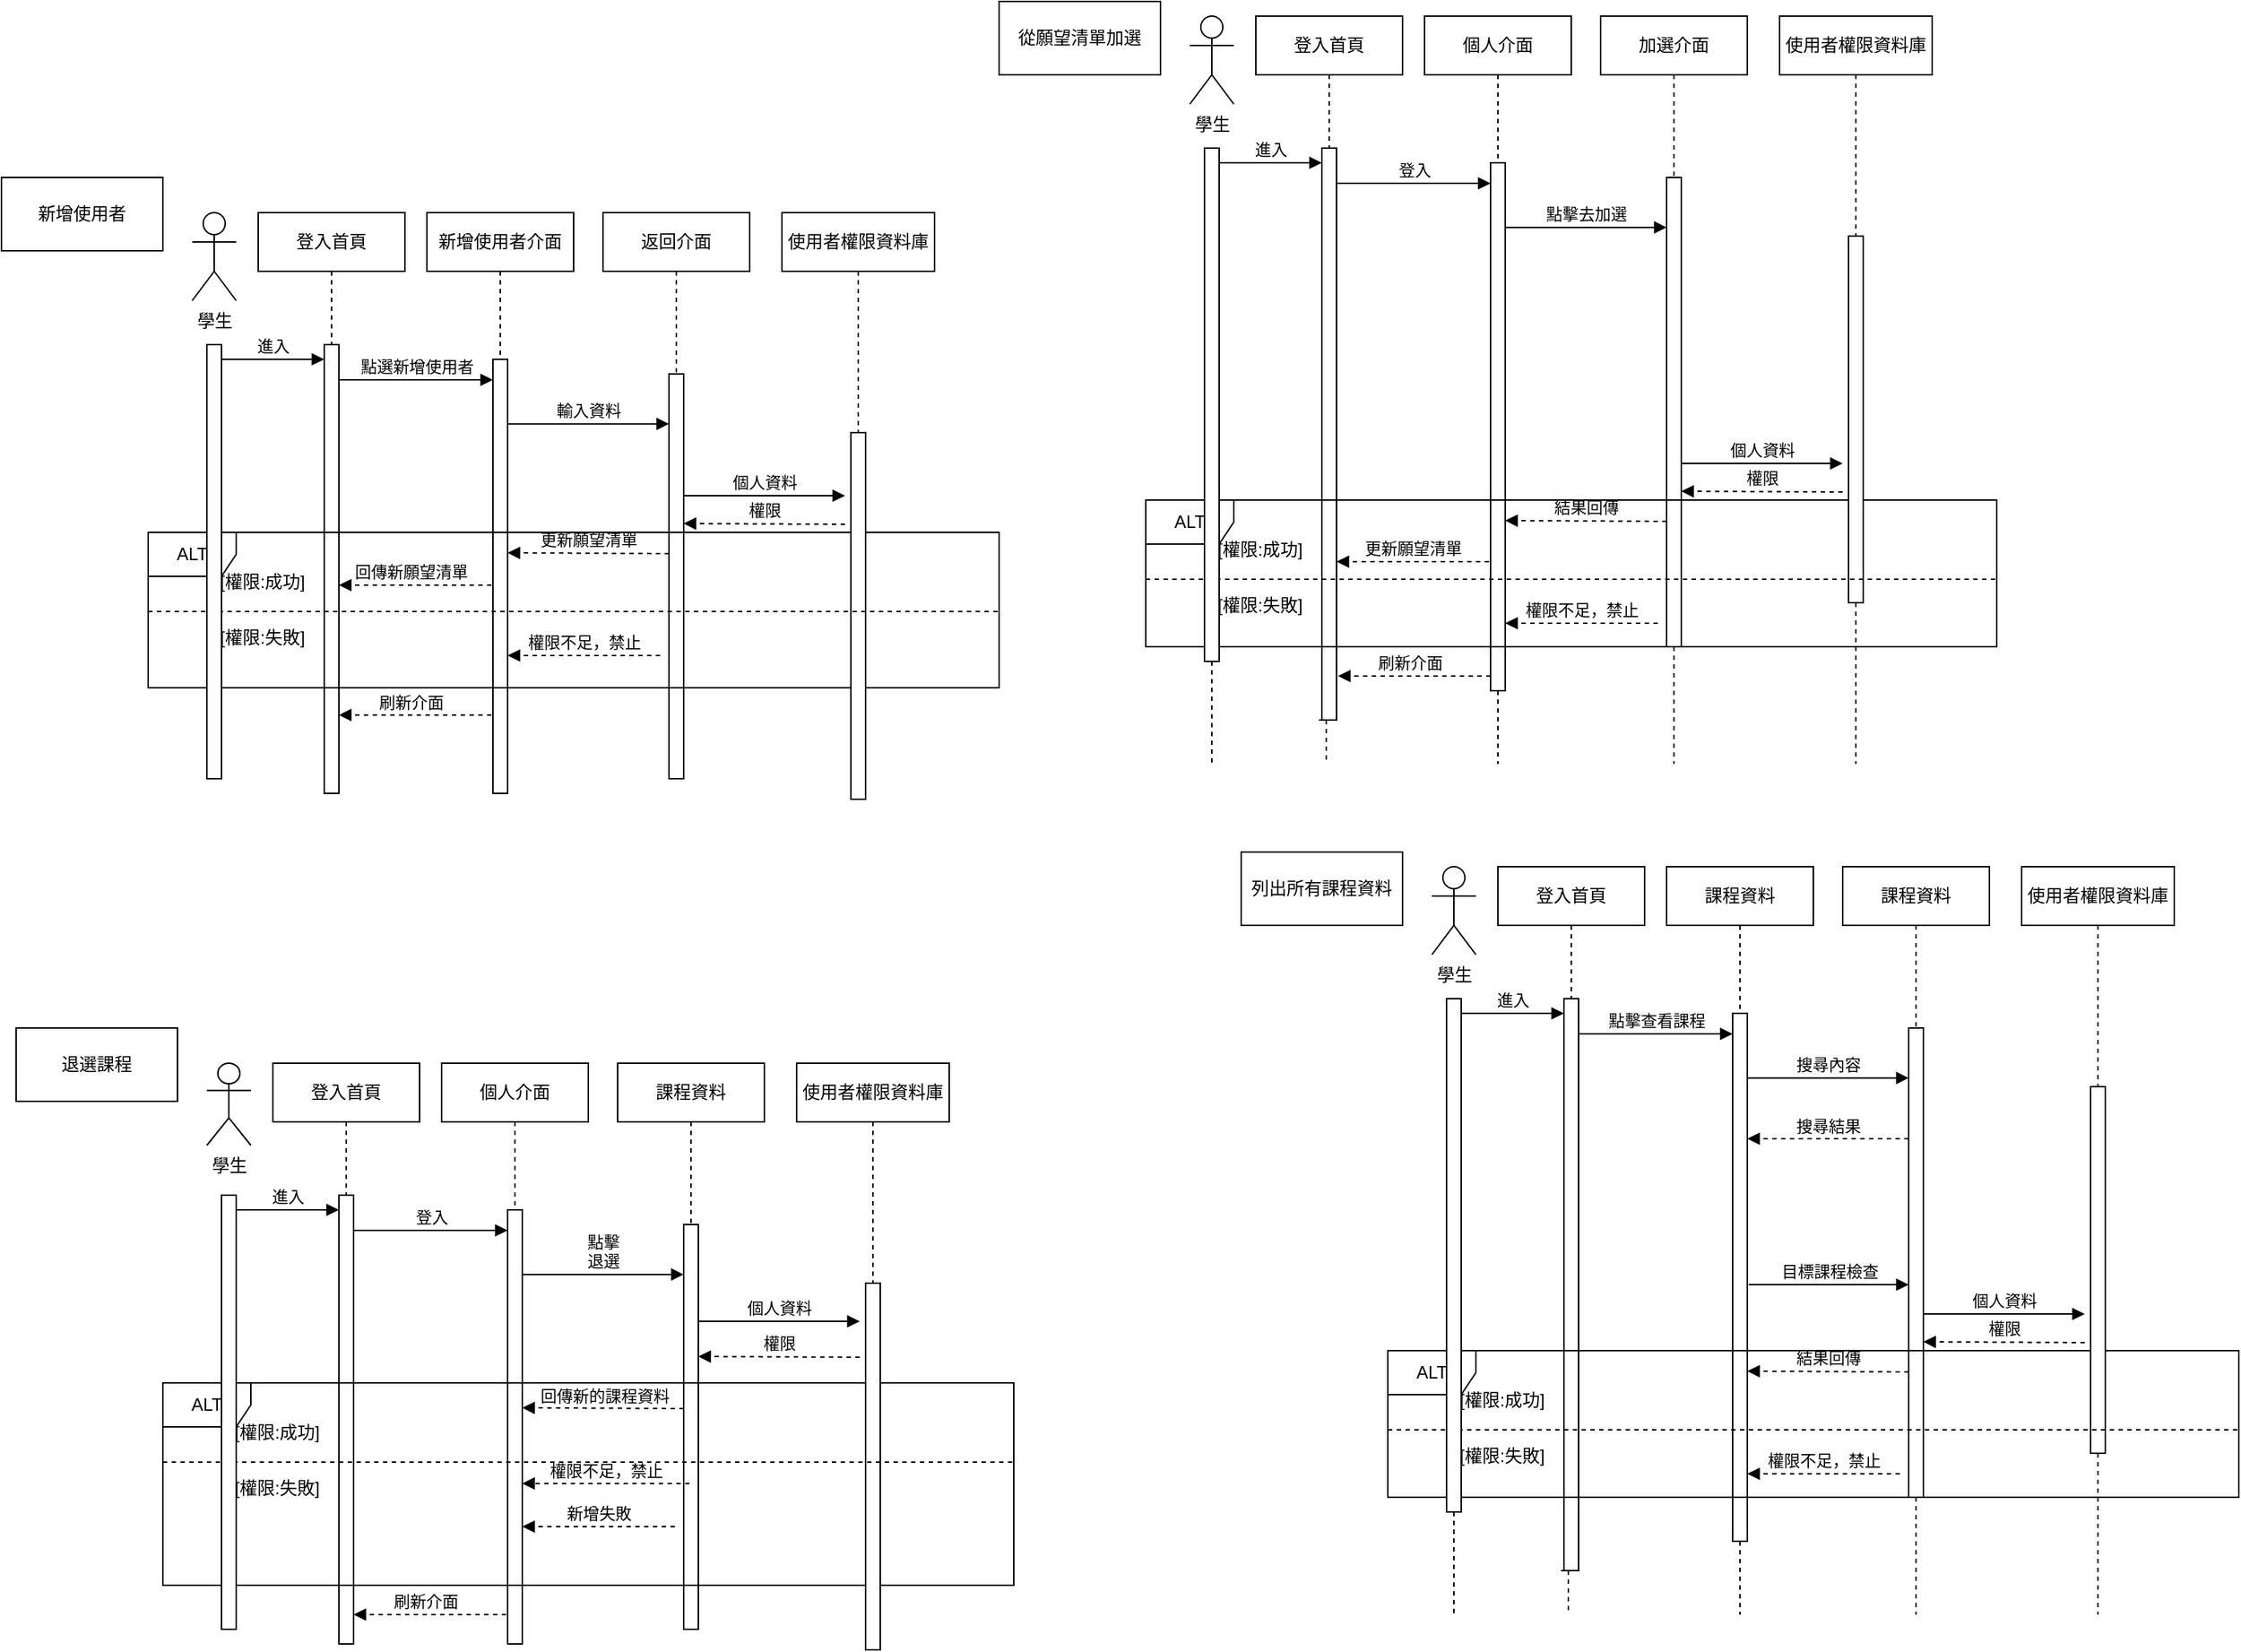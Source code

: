 <mxfile version="22.1.4" type="device">
  <diagram name="第 1 页" id="9u1iKqR9nZQyWO_J5R4n">
    <mxGraphModel dx="3307" dy="1515" grid="1" gridSize="10" guides="1" tooltips="1" connect="1" arrows="1" fold="1" page="1" pageScale="1" pageWidth="827" pageHeight="1169" math="0" shadow="0">
      <root>
        <mxCell id="0" />
        <mxCell id="1" parent="0" />
        <mxCell id="g-RjNhoLe9gJ-0Raeltb-1" value="學生" style="shape=umlActor;verticalLabelPosition=bottom;verticalAlign=top;html=1;" parent="1" vertex="1">
          <mxGeometry x="10" y="30" width="30" height="60" as="geometry" />
        </mxCell>
        <mxCell id="g-RjNhoLe9gJ-0Raeltb-5" value="" style="html=1;points=[[0,0,0,0,5],[0,1,0,0,-5],[1,0,0,0,5],[1,1,0,0,-5]];perimeter=orthogonalPerimeter;outlineConnect=0;targetShapes=umlLifeline;portConstraint=eastwest;newEdgeStyle={&quot;curved&quot;:0,&quot;rounded&quot;:0};" parent="1" vertex="1">
          <mxGeometry x="100" y="120" width="10" height="390" as="geometry" />
        </mxCell>
        <mxCell id="g-RjNhoLe9gJ-0Raeltb-7" value="個人介面" style="shape=umlLifeline;perimeter=lifelinePerimeter;whiteSpace=wrap;html=1;container=1;dropTarget=0;collapsible=0;recursiveResize=0;outlineConnect=0;portConstraint=eastwest;newEdgeStyle={&quot;curved&quot;:0,&quot;rounded&quot;:0};" parent="1" vertex="1">
          <mxGeometry x="170" y="30" width="100" height="100" as="geometry" />
        </mxCell>
        <mxCell id="g-RjNhoLe9gJ-0Raeltb-9" value="" style="html=1;points=[[0,0,0,0,5],[0,1,0,0,-5],[1,0,0,0,5],[1,1,0,0,-5]];perimeter=orthogonalPerimeter;outlineConnect=0;targetShapes=umlLifeline;portConstraint=eastwest;newEdgeStyle={&quot;curved&quot;:0,&quot;rounded&quot;:0};" parent="1" vertex="1">
          <mxGeometry x="215" y="130" width="10" height="360" as="geometry" />
        </mxCell>
        <mxCell id="g-RjNhoLe9gJ-0Raeltb-10" value="加選介面" style="shape=umlLifeline;perimeter=lifelinePerimeter;whiteSpace=wrap;html=1;container=1;dropTarget=0;collapsible=0;recursiveResize=0;outlineConnect=0;portConstraint=eastwest;newEdgeStyle={&quot;curved&quot;:0,&quot;rounded&quot;:0};" parent="1" vertex="1">
          <mxGeometry x="290" y="30" width="100" height="110" as="geometry" />
        </mxCell>
        <mxCell id="g-RjNhoLe9gJ-0Raeltb-12" value="點擊去加選" style="html=1;verticalAlign=bottom;endArrow=block;curved=0;rounded=0;" parent="1" edge="1">
          <mxGeometry width="80" relative="1" as="geometry">
            <mxPoint x="225" y="174.1" as="sourcePoint" />
            <mxPoint x="335" y="174.1" as="targetPoint" />
            <mxPoint as="offset" />
          </mxGeometry>
        </mxCell>
        <mxCell id="g-RjNhoLe9gJ-0Raeltb-13" value="" style="html=1;points=[[0,0,0,0,5],[0,1,0,0,-5],[1,0,0,0,5],[1,1,0,0,-5]];perimeter=orthogonalPerimeter;outlineConnect=0;targetShapes=umlLifeline;portConstraint=eastwest;newEdgeStyle={&quot;curved&quot;:0,&quot;rounded&quot;:0};" parent="1" vertex="1">
          <mxGeometry x="335" y="140" width="10" height="320" as="geometry" />
        </mxCell>
        <mxCell id="g-RjNhoLe9gJ-0Raeltb-19" value="登入" style="html=1;verticalAlign=bottom;endArrow=block;curved=0;rounded=0;" parent="1" edge="1">
          <mxGeometry x="0.009" width="80" relative="1" as="geometry">
            <mxPoint x="110" y="144" as="sourcePoint" />
            <mxPoint x="215" y="144" as="targetPoint" />
            <mxPoint as="offset" />
          </mxGeometry>
        </mxCell>
        <mxCell id="g-RjNhoLe9gJ-0Raeltb-34" value="結果回傳" style="html=1;verticalAlign=bottom;endArrow=block;curved=0;rounded=0;dashed=1;" parent="1" edge="1">
          <mxGeometry width="80" relative="1" as="geometry">
            <mxPoint x="335" y="374.5" as="sourcePoint" />
            <mxPoint x="225" y="374" as="targetPoint" />
            <mxPoint as="offset" />
          </mxGeometry>
        </mxCell>
        <mxCell id="g-RjNhoLe9gJ-0Raeltb-35" value="更新願望清單" style="html=1;verticalAlign=bottom;endArrow=block;curved=0;rounded=0;dashed=1;" parent="1" edge="1">
          <mxGeometry width="80" relative="1" as="geometry">
            <mxPoint x="214" y="402" as="sourcePoint" />
            <mxPoint x="110" y="402" as="targetPoint" />
            <mxPoint as="offset" />
          </mxGeometry>
        </mxCell>
        <mxCell id="g-RjNhoLe9gJ-0Raeltb-36" value="ALT" style="shape=umlFrame;whiteSpace=wrap;html=1;pointerEvents=0;" parent="1" vertex="1">
          <mxGeometry x="-20" y="360" width="580" height="100" as="geometry" />
        </mxCell>
        <mxCell id="g-RjNhoLe9gJ-0Raeltb-37" value="[權限:成功]" style="text;strokeColor=none;fillColor=none;align=left;verticalAlign=top;spacingLeft=4;spacingRight=4;overflow=hidden;rotatable=0;points=[[0,0.5],[1,0.5]];portConstraint=eastwest;whiteSpace=wrap;html=1;" parent="1" vertex="1">
          <mxGeometry x="23" y="380" width="100" height="26" as="geometry" />
        </mxCell>
        <mxCell id="g-RjNhoLe9gJ-0Raeltb-38" value="[權限:失敗]" style="text;strokeColor=none;fillColor=none;align=left;verticalAlign=top;spacingLeft=4;spacingRight=4;overflow=hidden;rotatable=0;points=[[0,0.5],[1,0.5]];portConstraint=eastwest;whiteSpace=wrap;html=1;" parent="1" vertex="1">
          <mxGeometry x="23" y="418" width="120" height="40" as="geometry" />
        </mxCell>
        <mxCell id="g-RjNhoLe9gJ-0Raeltb-41" value="使用者權限資料庫" style="shape=umlLifeline;perimeter=lifelinePerimeter;whiteSpace=wrap;html=1;container=1;dropTarget=0;collapsible=0;recursiveResize=0;outlineConnect=0;portConstraint=eastwest;newEdgeStyle={&quot;curved&quot;:0,&quot;rounded&quot;:0};size=40;" parent="1" vertex="1">
          <mxGeometry x="412" y="30" width="104" height="150" as="geometry" />
        </mxCell>
        <mxCell id="g-RjNhoLe9gJ-0Raeltb-43" value="" style="shape=umlLifeline;perimeter=lifelinePerimeter;whiteSpace=wrap;html=1;container=1;dropTarget=0;collapsible=0;recursiveResize=0;outlineConnect=0;portConstraint=eastwest;newEdgeStyle={&quot;curved&quot;:0,&quot;rounded&quot;:0};participant=umlControl;size=0;" parent="1" vertex="1">
          <mxGeometry x="320" y="460" width="40" height="80" as="geometry" />
        </mxCell>
        <mxCell id="g-RjNhoLe9gJ-0Raeltb-44" value="" style="shape=umlLifeline;perimeter=lifelinePerimeter;whiteSpace=wrap;html=1;container=1;dropTarget=0;collapsible=0;recursiveResize=0;outlineConnect=0;portConstraint=eastwest;newEdgeStyle={&quot;curved&quot;:0,&quot;rounded&quot;:0};participant=umlControl;size=0;" parent="1" vertex="1">
          <mxGeometry x="200" y="490" width="40" height="50" as="geometry" />
        </mxCell>
        <mxCell id="g-RjNhoLe9gJ-0Raeltb-45" value="" style="shape=umlLifeline;perimeter=lifelinePerimeter;whiteSpace=wrap;html=1;container=1;dropTarget=0;collapsible=0;recursiveResize=0;outlineConnect=0;portConstraint=eastwest;newEdgeStyle={&quot;curved&quot;:0,&quot;rounded&quot;:0};participant=umlControl;size=0;" parent="1" vertex="1">
          <mxGeometry x="83" y="510" width="40" height="30" as="geometry" />
        </mxCell>
        <mxCell id="g-RjNhoLe9gJ-0Raeltb-46" value="" style="html=1;points=[[0,0,0,0,5],[0,1,0,0,-5],[1,0,0,0,5],[1,1,0,0,-5]];perimeter=orthogonalPerimeter;outlineConnect=0;targetShapes=umlLifeline;portConstraint=eastwest;newEdgeStyle={&quot;curved&quot;:0,&quot;rounded&quot;:0};" parent="1" vertex="1">
          <mxGeometry x="459" y="180" width="10" height="250" as="geometry" />
        </mxCell>
        <mxCell id="g-RjNhoLe9gJ-0Raeltb-48" value="個人資料" style="html=1;verticalAlign=bottom;endArrow=block;curved=0;rounded=0;" parent="1" edge="1">
          <mxGeometry width="80" relative="1" as="geometry">
            <mxPoint x="345" y="335" as="sourcePoint" />
            <mxPoint x="455" y="335" as="targetPoint" />
          </mxGeometry>
        </mxCell>
        <mxCell id="g-RjNhoLe9gJ-0Raeltb-49" value="權限" style="html=1;verticalAlign=bottom;endArrow=block;curved=0;rounded=0;dashed=1;" parent="1" edge="1">
          <mxGeometry width="80" relative="1" as="geometry">
            <mxPoint x="455" y="354.5" as="sourcePoint" />
            <mxPoint x="345" y="354" as="targetPoint" />
            <mxPoint as="offset" />
          </mxGeometry>
        </mxCell>
        <mxCell id="g-RjNhoLe9gJ-0Raeltb-50" value="權限不足，禁止" style="html=1;verticalAlign=bottom;endArrow=block;curved=0;rounded=0;dashed=1;" parent="1" edge="1">
          <mxGeometry width="80" relative="1" as="geometry">
            <mxPoint x="329" y="444" as="sourcePoint" />
            <mxPoint x="225" y="444" as="targetPoint" />
            <mxPoint as="offset" />
          </mxGeometry>
        </mxCell>
        <mxCell id="g-RjNhoLe9gJ-0Raeltb-51" value="刷新介面" style="html=1;verticalAlign=bottom;endArrow=block;curved=0;rounded=0;dashed=1;" parent="1" edge="1">
          <mxGeometry x="0.058" width="80" relative="1" as="geometry">
            <mxPoint x="215" y="480" as="sourcePoint" />
            <mxPoint x="111" y="480" as="targetPoint" />
            <mxPoint as="offset" />
          </mxGeometry>
        </mxCell>
        <mxCell id="g-RjNhoLe9gJ-0Raeltb-53" value="" style="line;strokeWidth=1;fillColor=none;align=left;verticalAlign=middle;spacingTop=-1;spacingLeft=3;spacingRight=3;rotatable=0;labelPosition=right;points=[];portConstraint=eastwest;strokeColor=inherit;dashed=1;" parent="1" vertex="1">
          <mxGeometry x="-20" y="410" width="580" height="8" as="geometry" />
        </mxCell>
        <mxCell id="g-RjNhoLe9gJ-0Raeltb-54" value="登入首頁" style="shape=umlLifeline;perimeter=lifelinePerimeter;whiteSpace=wrap;html=1;container=1;dropTarget=0;collapsible=0;recursiveResize=0;outlineConnect=0;portConstraint=eastwest;newEdgeStyle={&quot;curved&quot;:0,&quot;rounded&quot;:0};" parent="1" vertex="1">
          <mxGeometry x="55" y="30" width="100" height="90" as="geometry" />
        </mxCell>
        <mxCell id="g-RjNhoLe9gJ-0Raeltb-55" value="" style="html=1;points=[[0,0,0,0,5],[0,1,0,0,-5],[1,0,0,0,5],[1,1,0,0,-5]];perimeter=orthogonalPerimeter;outlineConnect=0;targetShapes=umlLifeline;portConstraint=eastwest;newEdgeStyle={&quot;curved&quot;:0,&quot;rounded&quot;:0};" parent="1" vertex="1">
          <mxGeometry x="20" y="120" width="10" height="350" as="geometry" />
        </mxCell>
        <mxCell id="g-RjNhoLe9gJ-0Raeltb-59" value="進入" style="html=1;verticalAlign=bottom;endArrow=block;curved=0;rounded=0;" parent="1" target="g-RjNhoLe9gJ-0Raeltb-5" edge="1">
          <mxGeometry width="80" relative="1" as="geometry">
            <mxPoint x="30" y="130" as="sourcePoint" />
            <mxPoint x="90" y="130" as="targetPoint" />
          </mxGeometry>
        </mxCell>
        <mxCell id="g-RjNhoLe9gJ-0Raeltb-60" value="" style="shape=umlLifeline;perimeter=lifelinePerimeter;whiteSpace=wrap;html=1;container=1;dropTarget=0;collapsible=0;recursiveResize=0;outlineConnect=0;portConstraint=eastwest;newEdgeStyle={&quot;curved&quot;:0,&quot;rounded&quot;:0};participant=umlControl;size=0;" parent="1" vertex="1">
          <mxGeometry x="5" y="470" width="40" height="70" as="geometry" />
        </mxCell>
        <mxCell id="g-RjNhoLe9gJ-0Raeltb-62" value="" style="shape=umlLifeline;perimeter=lifelinePerimeter;whiteSpace=wrap;html=1;container=1;dropTarget=0;collapsible=0;recursiveResize=0;outlineConnect=0;portConstraint=eastwest;newEdgeStyle={&quot;curved&quot;:0,&quot;rounded&quot;:0};participant=umlControl;size=0;" parent="1" vertex="1">
          <mxGeometry x="444" y="430" width="40" height="110" as="geometry" />
        </mxCell>
        <mxCell id="g-RjNhoLe9gJ-0Raeltb-64" value="從願望清單加選" style="html=1;whiteSpace=wrap;" parent="1" vertex="1">
          <mxGeometry x="-120" y="20" width="110" height="50" as="geometry" />
        </mxCell>
        <mxCell id="g-RjNhoLe9gJ-0Raeltb-99" value="學生" style="shape=umlActor;verticalLabelPosition=bottom;verticalAlign=top;html=1;" parent="1" vertex="1">
          <mxGeometry x="-670" y="164" width="30" height="60" as="geometry" />
        </mxCell>
        <mxCell id="g-RjNhoLe9gJ-0Raeltb-100" value="" style="html=1;points=[[0,0,0,0,5],[0,1,0,0,-5],[1,0,0,0,5],[1,1,0,0,-5]];perimeter=orthogonalPerimeter;outlineConnect=0;targetShapes=umlLifeline;portConstraint=eastwest;newEdgeStyle={&quot;curved&quot;:0,&quot;rounded&quot;:0};" parent="1" vertex="1">
          <mxGeometry x="-580" y="254" width="10" height="306" as="geometry" />
        </mxCell>
        <mxCell id="g-RjNhoLe9gJ-0Raeltb-101" value="新增使用者介面" style="shape=umlLifeline;perimeter=lifelinePerimeter;whiteSpace=wrap;html=1;container=1;dropTarget=0;collapsible=0;recursiveResize=0;outlineConnect=0;portConstraint=eastwest;newEdgeStyle={&quot;curved&quot;:0,&quot;rounded&quot;:0};" parent="1" vertex="1">
          <mxGeometry x="-510" y="164" width="100" height="100" as="geometry" />
        </mxCell>
        <mxCell id="g-RjNhoLe9gJ-0Raeltb-102" value="" style="html=1;points=[[0,0,0,0,5],[0,1,0,0,-5],[1,0,0,0,5],[1,1,0,0,-5]];perimeter=orthogonalPerimeter;outlineConnect=0;targetShapes=umlLifeline;portConstraint=eastwest;newEdgeStyle={&quot;curved&quot;:0,&quot;rounded&quot;:0};" parent="1" vertex="1">
          <mxGeometry x="-465" y="264" width="10" height="296" as="geometry" />
        </mxCell>
        <mxCell id="g-RjNhoLe9gJ-0Raeltb-103" value="返回介面" style="shape=umlLifeline;perimeter=lifelinePerimeter;whiteSpace=wrap;html=1;container=1;dropTarget=0;collapsible=0;recursiveResize=0;outlineConnect=0;portConstraint=eastwest;newEdgeStyle={&quot;curved&quot;:0,&quot;rounded&quot;:0};" parent="1" vertex="1">
          <mxGeometry x="-390" y="164" width="100" height="110" as="geometry" />
        </mxCell>
        <mxCell id="g-RjNhoLe9gJ-0Raeltb-104" value="輸入資料" style="html=1;verticalAlign=bottom;endArrow=block;curved=0;rounded=0;" parent="1" edge="1">
          <mxGeometry width="80" relative="1" as="geometry">
            <mxPoint x="-455" y="308.1" as="sourcePoint" />
            <mxPoint x="-345" y="308.1" as="targetPoint" />
          </mxGeometry>
        </mxCell>
        <mxCell id="g-RjNhoLe9gJ-0Raeltb-105" value="" style="html=1;points=[[0,0,0,0,5],[0,1,0,0,-5],[1,0,0,0,5],[1,1,0,0,-5]];perimeter=orthogonalPerimeter;outlineConnect=0;targetShapes=umlLifeline;portConstraint=eastwest;newEdgeStyle={&quot;curved&quot;:0,&quot;rounded&quot;:0};" parent="1" vertex="1">
          <mxGeometry x="-345" y="274" width="10" height="276" as="geometry" />
        </mxCell>
        <mxCell id="g-RjNhoLe9gJ-0Raeltb-107" value="點選新增使用者" style="html=1;verticalAlign=bottom;endArrow=block;curved=0;rounded=0;" parent="1" edge="1">
          <mxGeometry x="0.009" width="80" relative="1" as="geometry">
            <mxPoint x="-570" y="278" as="sourcePoint" />
            <mxPoint x="-465" y="278" as="targetPoint" />
            <mxPoint as="offset" />
          </mxGeometry>
        </mxCell>
        <mxCell id="g-RjNhoLe9gJ-0Raeltb-111" value="更新願望清單" style="html=1;verticalAlign=bottom;endArrow=block;curved=0;rounded=0;dashed=1;" parent="1" edge="1">
          <mxGeometry width="80" relative="1" as="geometry">
            <mxPoint x="-345" y="396.5" as="sourcePoint" />
            <mxPoint x="-455" y="396" as="targetPoint" />
            <mxPoint as="offset" />
          </mxGeometry>
        </mxCell>
        <mxCell id="g-RjNhoLe9gJ-0Raeltb-113" value="ALT" style="shape=umlFrame;whiteSpace=wrap;html=1;pointerEvents=0;" parent="1" vertex="1">
          <mxGeometry x="-700" y="382" width="580" height="106" as="geometry" />
        </mxCell>
        <mxCell id="g-RjNhoLe9gJ-0Raeltb-114" value="[權限:成功]" style="text;strokeColor=none;fillColor=none;align=left;verticalAlign=top;spacingLeft=4;spacingRight=4;overflow=hidden;rotatable=0;points=[[0,0.5],[1,0.5]];portConstraint=eastwest;whiteSpace=wrap;html=1;" parent="1" vertex="1">
          <mxGeometry x="-657" y="402" width="100" height="26" as="geometry" />
        </mxCell>
        <mxCell id="g-RjNhoLe9gJ-0Raeltb-115" value="[權限:失敗]" style="text;strokeColor=none;fillColor=none;align=left;verticalAlign=top;spacingLeft=4;spacingRight=4;overflow=hidden;rotatable=0;points=[[0,0.5],[1,0.5]];portConstraint=eastwest;whiteSpace=wrap;html=1;" parent="1" vertex="1">
          <mxGeometry x="-657" y="440" width="120" height="40" as="geometry" />
        </mxCell>
        <mxCell id="g-RjNhoLe9gJ-0Raeltb-116" value="使用者權限資料庫" style="shape=umlLifeline;perimeter=lifelinePerimeter;whiteSpace=wrap;html=1;container=1;dropTarget=0;collapsible=0;recursiveResize=0;outlineConnect=0;portConstraint=eastwest;newEdgeStyle={&quot;curved&quot;:0,&quot;rounded&quot;:0};size=40;" parent="1" vertex="1">
          <mxGeometry x="-268" y="164" width="104" height="150" as="geometry" />
        </mxCell>
        <mxCell id="g-RjNhoLe9gJ-0Raeltb-120" value="" style="html=1;points=[[0,0,0,0,5],[0,1,0,0,-5],[1,0,0,0,5],[1,1,0,0,-5]];perimeter=orthogonalPerimeter;outlineConnect=0;targetShapes=umlLifeline;portConstraint=eastwest;newEdgeStyle={&quot;curved&quot;:0,&quot;rounded&quot;:0};" parent="1" vertex="1">
          <mxGeometry x="-221" y="314" width="10" height="250" as="geometry" />
        </mxCell>
        <mxCell id="g-RjNhoLe9gJ-0Raeltb-121" value="個人資料" style="html=1;verticalAlign=bottom;endArrow=block;curved=0;rounded=0;" parent="1" edge="1">
          <mxGeometry width="80" relative="1" as="geometry">
            <mxPoint x="-335" y="357" as="sourcePoint" />
            <mxPoint x="-225" y="357" as="targetPoint" />
          </mxGeometry>
        </mxCell>
        <mxCell id="g-RjNhoLe9gJ-0Raeltb-122" value="權限" style="html=1;verticalAlign=bottom;endArrow=block;curved=0;rounded=0;dashed=1;" parent="1" edge="1">
          <mxGeometry width="80" relative="1" as="geometry">
            <mxPoint x="-225" y="376.5" as="sourcePoint" />
            <mxPoint x="-335" y="376" as="targetPoint" />
            <mxPoint as="offset" />
          </mxGeometry>
        </mxCell>
        <mxCell id="g-RjNhoLe9gJ-0Raeltb-123" value="權限不足，禁止" style="html=1;verticalAlign=bottom;endArrow=block;curved=0;rounded=0;dashed=1;" parent="1" edge="1">
          <mxGeometry width="80" relative="1" as="geometry">
            <mxPoint x="-351" y="466" as="sourcePoint" />
            <mxPoint x="-455" y="466" as="targetPoint" />
            <mxPoint as="offset" />
          </mxGeometry>
        </mxCell>
        <mxCell id="g-RjNhoLe9gJ-0Raeltb-124" value="刷新介面" style="html=1;verticalAlign=bottom;endArrow=block;curved=0;rounded=0;dashed=1;" parent="1" edge="1">
          <mxGeometry x="0.058" width="80" relative="1" as="geometry">
            <mxPoint x="-466" y="506.58" as="sourcePoint" />
            <mxPoint x="-570" y="506.58" as="targetPoint" />
            <mxPoint as="offset" />
          </mxGeometry>
        </mxCell>
        <mxCell id="g-RjNhoLe9gJ-0Raeltb-126" value="" style="line;strokeWidth=1;fillColor=none;align=left;verticalAlign=middle;spacingTop=-1;spacingLeft=3;spacingRight=3;rotatable=0;labelPosition=right;points=[];portConstraint=eastwest;strokeColor=inherit;dashed=1;" parent="1" vertex="1">
          <mxGeometry x="-700" y="432" width="580" height="8" as="geometry" />
        </mxCell>
        <mxCell id="g-RjNhoLe9gJ-0Raeltb-127" value="登入首頁" style="shape=umlLifeline;perimeter=lifelinePerimeter;whiteSpace=wrap;html=1;container=1;dropTarget=0;collapsible=0;recursiveResize=0;outlineConnect=0;portConstraint=eastwest;newEdgeStyle={&quot;curved&quot;:0,&quot;rounded&quot;:0};" parent="1" vertex="1">
          <mxGeometry x="-625" y="164" width="100" height="90" as="geometry" />
        </mxCell>
        <mxCell id="g-RjNhoLe9gJ-0Raeltb-128" value="" style="html=1;points=[[0,0,0,0,5],[0,1,0,0,-5],[1,0,0,0,5],[1,1,0,0,-5]];perimeter=orthogonalPerimeter;outlineConnect=0;targetShapes=umlLifeline;portConstraint=eastwest;newEdgeStyle={&quot;curved&quot;:0,&quot;rounded&quot;:0};" parent="1" vertex="1">
          <mxGeometry x="-660" y="254" width="10" height="296" as="geometry" />
        </mxCell>
        <mxCell id="g-RjNhoLe9gJ-0Raeltb-129" value="進入" style="html=1;verticalAlign=bottom;endArrow=block;curved=0;rounded=0;" parent="1" target="g-RjNhoLe9gJ-0Raeltb-100" edge="1">
          <mxGeometry width="80" relative="1" as="geometry">
            <mxPoint x="-650" y="264" as="sourcePoint" />
            <mxPoint x="-590" y="264" as="targetPoint" />
          </mxGeometry>
        </mxCell>
        <mxCell id="g-RjNhoLe9gJ-0Raeltb-132" value="新增使用者" style="html=1;whiteSpace=wrap;" parent="1" vertex="1">
          <mxGeometry x="-800" y="140" width="110" height="50" as="geometry" />
        </mxCell>
        <mxCell id="g-RjNhoLe9gJ-0Raeltb-133" value="回傳新願望清單" style="html=1;verticalAlign=bottom;endArrow=block;curved=0;rounded=0;dashed=1;" parent="1" edge="1">
          <mxGeometry x="0.058" width="80" relative="1" as="geometry">
            <mxPoint x="-466" y="418" as="sourcePoint" />
            <mxPoint x="-570" y="418" as="targetPoint" />
            <mxPoint as="offset" />
          </mxGeometry>
        </mxCell>
        <mxCell id="g-RjNhoLe9gJ-0Raeltb-136" value="學生&lt;br&gt;" style="shape=umlActor;verticalLabelPosition=bottom;verticalAlign=top;html=1;" parent="1" vertex="1">
          <mxGeometry x="-660" y="744" width="30" height="56" as="geometry" />
        </mxCell>
        <mxCell id="g-RjNhoLe9gJ-0Raeltb-137" value="" style="html=1;points=[[0,0,0,0,5],[0,1,0,0,-5],[1,0,0,0,5],[1,1,0,0,-5]];perimeter=orthogonalPerimeter;outlineConnect=0;targetShapes=umlLifeline;portConstraint=eastwest;newEdgeStyle={&quot;curved&quot;:0,&quot;rounded&quot;:0};" parent="1" vertex="1">
          <mxGeometry x="-570" y="834" width="10" height="306" as="geometry" />
        </mxCell>
        <mxCell id="g-RjNhoLe9gJ-0Raeltb-138" value="個人介面" style="shape=umlLifeline;perimeter=lifelinePerimeter;whiteSpace=wrap;html=1;container=1;dropTarget=0;collapsible=0;recursiveResize=0;outlineConnect=0;portConstraint=eastwest;newEdgeStyle={&quot;curved&quot;:0,&quot;rounded&quot;:0};" parent="1" vertex="1">
          <mxGeometry x="-500" y="744" width="100" height="100" as="geometry" />
        </mxCell>
        <mxCell id="g-RjNhoLe9gJ-0Raeltb-139" value="" style="html=1;points=[[0,0,0,0,5],[0,1,0,0,-5],[1,0,0,0,5],[1,1,0,0,-5]];perimeter=orthogonalPerimeter;outlineConnect=0;targetShapes=umlLifeline;portConstraint=eastwest;newEdgeStyle={&quot;curved&quot;:0,&quot;rounded&quot;:0};" parent="1" vertex="1">
          <mxGeometry x="-455" y="844" width="10" height="296" as="geometry" />
        </mxCell>
        <mxCell id="g-RjNhoLe9gJ-0Raeltb-140" value="課程資料" style="shape=umlLifeline;perimeter=lifelinePerimeter;whiteSpace=wrap;html=1;container=1;dropTarget=0;collapsible=0;recursiveResize=0;outlineConnect=0;portConstraint=eastwest;newEdgeStyle={&quot;curved&quot;:0,&quot;rounded&quot;:0};" parent="1" vertex="1">
          <mxGeometry x="-380" y="744" width="100" height="110" as="geometry" />
        </mxCell>
        <mxCell id="g-RjNhoLe9gJ-0Raeltb-141" value="點擊&lt;br&gt;退選" style="html=1;verticalAlign=bottom;endArrow=block;curved=0;rounded=0;" parent="1" edge="1">
          <mxGeometry width="80" relative="1" as="geometry">
            <mxPoint x="-445" y="888.1" as="sourcePoint" />
            <mxPoint x="-335" y="888.1" as="targetPoint" />
            <mxPoint as="offset" />
          </mxGeometry>
        </mxCell>
        <mxCell id="g-RjNhoLe9gJ-0Raeltb-142" value="" style="html=1;points=[[0,0,0,0,5],[0,1,0,0,-5],[1,0,0,0,5],[1,1,0,0,-5]];perimeter=orthogonalPerimeter;outlineConnect=0;targetShapes=umlLifeline;portConstraint=eastwest;newEdgeStyle={&quot;curved&quot;:0,&quot;rounded&quot;:0};" parent="1" vertex="1">
          <mxGeometry x="-335" y="854" width="10" height="276" as="geometry" />
        </mxCell>
        <mxCell id="g-RjNhoLe9gJ-0Raeltb-143" value="登入" style="html=1;verticalAlign=bottom;endArrow=block;curved=0;rounded=0;" parent="1" edge="1">
          <mxGeometry x="0.009" width="80" relative="1" as="geometry">
            <mxPoint x="-560" y="858" as="sourcePoint" />
            <mxPoint x="-455" y="858" as="targetPoint" />
            <mxPoint as="offset" />
          </mxGeometry>
        </mxCell>
        <mxCell id="g-RjNhoLe9gJ-0Raeltb-144" value="" style="html=1;verticalAlign=bottom;endArrow=block;curved=0;rounded=0;dashed=1;" parent="1" edge="1">
          <mxGeometry width="80" relative="1" as="geometry">
            <mxPoint x="-335" y="979.5" as="sourcePoint" />
            <mxPoint x="-445" y="979" as="targetPoint" />
            <mxPoint as="offset" />
          </mxGeometry>
        </mxCell>
        <mxCell id="g-RjNhoLe9gJ-0Raeltb-163" value="回傳新的課程資料" style="edgeLabel;html=1;align=center;verticalAlign=middle;resizable=0;points=[];" parent="g-RjNhoLe9gJ-0Raeltb-144" vertex="1" connectable="0">
          <mxGeometry x="-0.079" relative="1" as="geometry">
            <mxPoint x="-4" y="-9" as="offset" />
          </mxGeometry>
        </mxCell>
        <mxCell id="g-RjNhoLe9gJ-0Raeltb-145" value="ALT" style="shape=umlFrame;whiteSpace=wrap;html=1;pointerEvents=0;" parent="1" vertex="1">
          <mxGeometry x="-690" y="962" width="580" height="138" as="geometry" />
        </mxCell>
        <mxCell id="g-RjNhoLe9gJ-0Raeltb-146" value="[權限:成功]" style="text;strokeColor=none;fillColor=none;align=left;verticalAlign=top;spacingLeft=4;spacingRight=4;overflow=hidden;rotatable=0;points=[[0,0.5],[1,0.5]];portConstraint=eastwest;whiteSpace=wrap;html=1;" parent="1" vertex="1">
          <mxGeometry x="-647" y="982" width="100" height="26" as="geometry" />
        </mxCell>
        <mxCell id="g-RjNhoLe9gJ-0Raeltb-147" value="[權限:失敗]" style="text;strokeColor=none;fillColor=none;align=left;verticalAlign=top;spacingLeft=4;spacingRight=4;overflow=hidden;rotatable=0;points=[[0,0.5],[1,0.5]];portConstraint=eastwest;whiteSpace=wrap;html=1;" parent="1" vertex="1">
          <mxGeometry x="-647" y="1020" width="120" height="40" as="geometry" />
        </mxCell>
        <mxCell id="g-RjNhoLe9gJ-0Raeltb-148" value="使用者權限資料庫" style="shape=umlLifeline;perimeter=lifelinePerimeter;whiteSpace=wrap;html=1;container=1;dropTarget=0;collapsible=0;recursiveResize=0;outlineConnect=0;portConstraint=eastwest;newEdgeStyle={&quot;curved&quot;:0,&quot;rounded&quot;:0};size=40;" parent="1" vertex="1">
          <mxGeometry x="-258" y="744" width="104" height="150" as="geometry" />
        </mxCell>
        <mxCell id="g-RjNhoLe9gJ-0Raeltb-149" value="" style="html=1;points=[[0,0,0,0,5],[0,1,0,0,-5],[1,0,0,0,5],[1,1,0,0,-5]];perimeter=orthogonalPerimeter;outlineConnect=0;targetShapes=umlLifeline;portConstraint=eastwest;newEdgeStyle={&quot;curved&quot;:0,&quot;rounded&quot;:0};" parent="1" vertex="1">
          <mxGeometry x="-211" y="894" width="10" height="250" as="geometry" />
        </mxCell>
        <mxCell id="g-RjNhoLe9gJ-0Raeltb-150" value="個人資料" style="html=1;verticalAlign=bottom;endArrow=block;curved=0;rounded=0;" parent="1" edge="1">
          <mxGeometry width="80" relative="1" as="geometry">
            <mxPoint x="-325" y="920" as="sourcePoint" />
            <mxPoint x="-215" y="920" as="targetPoint" />
          </mxGeometry>
        </mxCell>
        <mxCell id="g-RjNhoLe9gJ-0Raeltb-151" value="權限" style="html=1;verticalAlign=bottom;endArrow=block;curved=0;rounded=0;dashed=1;" parent="1" edge="1">
          <mxGeometry width="80" relative="1" as="geometry">
            <mxPoint x="-215" y="944.5" as="sourcePoint" />
            <mxPoint x="-325" y="944" as="targetPoint" />
            <mxPoint as="offset" />
          </mxGeometry>
        </mxCell>
        <mxCell id="g-RjNhoLe9gJ-0Raeltb-152" value="權限不足，禁止" style="html=1;verticalAlign=bottom;endArrow=block;curved=0;rounded=0;dashed=1;" parent="1" edge="1">
          <mxGeometry width="80" relative="1" as="geometry">
            <mxPoint x="-331.0" y="1030.58" as="sourcePoint" />
            <mxPoint x="-445" y="1030.58" as="targetPoint" />
            <mxPoint as="offset" />
          </mxGeometry>
        </mxCell>
        <mxCell id="g-RjNhoLe9gJ-0Raeltb-153" value="刷新介面" style="html=1;verticalAlign=bottom;endArrow=block;curved=0;rounded=0;dashed=1;" parent="1" edge="1">
          <mxGeometry x="0.058" width="80" relative="1" as="geometry">
            <mxPoint x="-456" y="1120" as="sourcePoint" />
            <mxPoint x="-560" y="1120" as="targetPoint" />
            <mxPoint as="offset" />
          </mxGeometry>
        </mxCell>
        <mxCell id="g-RjNhoLe9gJ-0Raeltb-155" value="" style="line;strokeWidth=1;fillColor=none;align=left;verticalAlign=middle;spacingTop=-1;spacingLeft=3;spacingRight=3;rotatable=0;labelPosition=right;points=[];portConstraint=eastwest;strokeColor=inherit;dashed=1;" parent="1" vertex="1">
          <mxGeometry x="-690" y="1012" width="580" height="8" as="geometry" />
        </mxCell>
        <mxCell id="g-RjNhoLe9gJ-0Raeltb-156" value="登入首頁" style="shape=umlLifeline;perimeter=lifelinePerimeter;whiteSpace=wrap;html=1;container=1;dropTarget=0;collapsible=0;recursiveResize=0;outlineConnect=0;portConstraint=eastwest;newEdgeStyle={&quot;curved&quot;:0,&quot;rounded&quot;:0};" parent="1" vertex="1">
          <mxGeometry x="-615" y="744" width="100" height="90" as="geometry" />
        </mxCell>
        <mxCell id="g-RjNhoLe9gJ-0Raeltb-157" value="" style="html=1;points=[[0,0,0,0,5],[0,1,0,0,-5],[1,0,0,0,5],[1,1,0,0,-5]];perimeter=orthogonalPerimeter;outlineConnect=0;targetShapes=umlLifeline;portConstraint=eastwest;newEdgeStyle={&quot;curved&quot;:0,&quot;rounded&quot;:0};" parent="1" vertex="1">
          <mxGeometry x="-650" y="834" width="10" height="296" as="geometry" />
        </mxCell>
        <mxCell id="g-RjNhoLe9gJ-0Raeltb-158" value="進入" style="html=1;verticalAlign=bottom;endArrow=block;curved=0;rounded=0;" parent="1" target="g-RjNhoLe9gJ-0Raeltb-137" edge="1">
          <mxGeometry width="80" relative="1" as="geometry">
            <mxPoint x="-640" y="844" as="sourcePoint" />
            <mxPoint x="-580" y="844" as="targetPoint" />
          </mxGeometry>
        </mxCell>
        <mxCell id="g-RjNhoLe9gJ-0Raeltb-159" value="退選課程" style="html=1;whiteSpace=wrap;" parent="1" vertex="1">
          <mxGeometry x="-790" y="720" width="110" height="50" as="geometry" />
        </mxCell>
        <mxCell id="g-RjNhoLe9gJ-0Raeltb-165" value="新增失敗" style="html=1;verticalAlign=bottom;endArrow=block;curved=0;rounded=0;dashed=1;" parent="1" edge="1">
          <mxGeometry width="80" relative="1" as="geometry">
            <mxPoint x="-341" y="1060" as="sourcePoint" />
            <mxPoint x="-445" y="1060" as="targetPoint" />
            <mxPoint as="offset" />
          </mxGeometry>
        </mxCell>
        <mxCell id="g-RjNhoLe9gJ-0Raeltb-168" value="學生" style="shape=umlActor;verticalLabelPosition=bottom;verticalAlign=top;html=1;" parent="1" vertex="1">
          <mxGeometry x="175" y="610" width="30" height="60" as="geometry" />
        </mxCell>
        <mxCell id="g-RjNhoLe9gJ-0Raeltb-169" value="" style="html=1;points=[[0,0,0,0,5],[0,1,0,0,-5],[1,0,0,0,5],[1,1,0,0,-5]];perimeter=orthogonalPerimeter;outlineConnect=0;targetShapes=umlLifeline;portConstraint=eastwest;newEdgeStyle={&quot;curved&quot;:0,&quot;rounded&quot;:0};" parent="1" vertex="1">
          <mxGeometry x="265" y="700" width="10" height="390" as="geometry" />
        </mxCell>
        <mxCell id="g-RjNhoLe9gJ-0Raeltb-170" value="課程資料" style="shape=umlLifeline;perimeter=lifelinePerimeter;whiteSpace=wrap;html=1;container=1;dropTarget=0;collapsible=0;recursiveResize=0;outlineConnect=0;portConstraint=eastwest;newEdgeStyle={&quot;curved&quot;:0,&quot;rounded&quot;:0};" parent="1" vertex="1">
          <mxGeometry x="335" y="610" width="100" height="100" as="geometry" />
        </mxCell>
        <mxCell id="g-RjNhoLe9gJ-0Raeltb-171" value="" style="html=1;points=[[0,0,0,0,5],[0,1,0,0,-5],[1,0,0,0,5],[1,1,0,0,-5]];perimeter=orthogonalPerimeter;outlineConnect=0;targetShapes=umlLifeline;portConstraint=eastwest;newEdgeStyle={&quot;curved&quot;:0,&quot;rounded&quot;:0};" parent="1" vertex="1">
          <mxGeometry x="380" y="710" width="10" height="360" as="geometry" />
        </mxCell>
        <mxCell id="g-RjNhoLe9gJ-0Raeltb-172" value="課程資料" style="shape=umlLifeline;perimeter=lifelinePerimeter;whiteSpace=wrap;html=1;container=1;dropTarget=0;collapsible=0;recursiveResize=0;outlineConnect=0;portConstraint=eastwest;newEdgeStyle={&quot;curved&quot;:0,&quot;rounded&quot;:0};" parent="1" vertex="1">
          <mxGeometry x="455" y="610" width="100" height="110" as="geometry" />
        </mxCell>
        <mxCell id="g-RjNhoLe9gJ-0Raeltb-173" value="搜尋內容" style="html=1;verticalAlign=bottom;endArrow=block;curved=0;rounded=0;" parent="1" edge="1">
          <mxGeometry width="80" relative="1" as="geometry">
            <mxPoint x="390" y="754.1" as="sourcePoint" />
            <mxPoint x="500" y="754.1" as="targetPoint" />
          </mxGeometry>
        </mxCell>
        <mxCell id="g-RjNhoLe9gJ-0Raeltb-174" value="" style="html=1;points=[[0,0,0,0,5],[0,1,0,0,-5],[1,0,0,0,5],[1,1,0,0,-5]];perimeter=orthogonalPerimeter;outlineConnect=0;targetShapes=umlLifeline;portConstraint=eastwest;newEdgeStyle={&quot;curved&quot;:0,&quot;rounded&quot;:0};" parent="1" vertex="1">
          <mxGeometry x="500" y="720" width="10" height="320" as="geometry" />
        </mxCell>
        <mxCell id="g-RjNhoLe9gJ-0Raeltb-175" value="搜尋結果" style="html=1;verticalAlign=bottom;endArrow=block;curved=0;rounded=0;dashed=1;" parent="1" edge="1">
          <mxGeometry width="80" relative="1" as="geometry">
            <mxPoint x="500" y="795.5" as="sourcePoint" />
            <mxPoint x="390" y="795.5" as="targetPoint" />
            <mxPoint as="offset" />
          </mxGeometry>
        </mxCell>
        <mxCell id="g-RjNhoLe9gJ-0Raeltb-176" value="點擊查看課程" style="html=1;verticalAlign=bottom;endArrow=block;curved=0;rounded=0;" parent="1" edge="1">
          <mxGeometry x="0.009" width="80" relative="1" as="geometry">
            <mxPoint x="275" y="724" as="sourcePoint" />
            <mxPoint x="380" y="724" as="targetPoint" />
            <mxPoint as="offset" />
          </mxGeometry>
        </mxCell>
        <mxCell id="g-RjNhoLe9gJ-0Raeltb-179" value="目標課程檢查" style="html=1;verticalAlign=bottom;endArrow=block;curved=0;rounded=0;" parent="1" edge="1">
          <mxGeometry x="0.009" width="80" relative="1" as="geometry">
            <mxPoint x="391" y="895" as="sourcePoint" />
            <mxPoint x="500" y="895" as="targetPoint" />
            <mxPoint as="offset" />
          </mxGeometry>
        </mxCell>
        <mxCell id="g-RjNhoLe9gJ-0Raeltb-180" value="結果回傳" style="html=1;verticalAlign=bottom;endArrow=block;curved=0;rounded=0;dashed=1;" parent="1" edge="1">
          <mxGeometry width="80" relative="1" as="geometry">
            <mxPoint x="500" y="954.5" as="sourcePoint" />
            <mxPoint x="390" y="954" as="targetPoint" />
            <mxPoint as="offset" />
          </mxGeometry>
        </mxCell>
        <mxCell id="g-RjNhoLe9gJ-0Raeltb-182" value="ALT" style="shape=umlFrame;whiteSpace=wrap;html=1;pointerEvents=0;" parent="1" vertex="1">
          <mxGeometry x="145" y="940" width="580" height="100" as="geometry" />
        </mxCell>
        <mxCell id="g-RjNhoLe9gJ-0Raeltb-183" value="[權限:成功]" style="text;strokeColor=none;fillColor=none;align=left;verticalAlign=top;spacingLeft=4;spacingRight=4;overflow=hidden;rotatable=0;points=[[0,0.5],[1,0.5]];portConstraint=eastwest;whiteSpace=wrap;html=1;" parent="1" vertex="1">
          <mxGeometry x="188" y="960" width="100" height="26" as="geometry" />
        </mxCell>
        <mxCell id="g-RjNhoLe9gJ-0Raeltb-184" value="[權限:失敗]" style="text;strokeColor=none;fillColor=none;align=left;verticalAlign=top;spacingLeft=4;spacingRight=4;overflow=hidden;rotatable=0;points=[[0,0.5],[1,0.5]];portConstraint=eastwest;whiteSpace=wrap;html=1;" parent="1" vertex="1">
          <mxGeometry x="188" y="998" width="120" height="40" as="geometry" />
        </mxCell>
        <mxCell id="g-RjNhoLe9gJ-0Raeltb-185" value="使用者權限資料庫" style="shape=umlLifeline;perimeter=lifelinePerimeter;whiteSpace=wrap;html=1;container=1;dropTarget=0;collapsible=0;recursiveResize=0;outlineConnect=0;portConstraint=eastwest;newEdgeStyle={&quot;curved&quot;:0,&quot;rounded&quot;:0};size=40;" parent="1" vertex="1">
          <mxGeometry x="577" y="610" width="104" height="150" as="geometry" />
        </mxCell>
        <mxCell id="g-RjNhoLe9gJ-0Raeltb-186" value="" style="shape=umlLifeline;perimeter=lifelinePerimeter;whiteSpace=wrap;html=1;container=1;dropTarget=0;collapsible=0;recursiveResize=0;outlineConnect=0;portConstraint=eastwest;newEdgeStyle={&quot;curved&quot;:0,&quot;rounded&quot;:0};participant=umlControl;size=0;" parent="1" vertex="1">
          <mxGeometry x="485" y="1040" width="40" height="80" as="geometry" />
        </mxCell>
        <mxCell id="g-RjNhoLe9gJ-0Raeltb-187" value="" style="shape=umlLifeline;perimeter=lifelinePerimeter;whiteSpace=wrap;html=1;container=1;dropTarget=0;collapsible=0;recursiveResize=0;outlineConnect=0;portConstraint=eastwest;newEdgeStyle={&quot;curved&quot;:0,&quot;rounded&quot;:0};participant=umlControl;size=0;" parent="1" vertex="1">
          <mxGeometry x="365" y="1070" width="40" height="50" as="geometry" />
        </mxCell>
        <mxCell id="g-RjNhoLe9gJ-0Raeltb-188" value="" style="shape=umlLifeline;perimeter=lifelinePerimeter;whiteSpace=wrap;html=1;container=1;dropTarget=0;collapsible=0;recursiveResize=0;outlineConnect=0;portConstraint=eastwest;newEdgeStyle={&quot;curved&quot;:0,&quot;rounded&quot;:0};participant=umlControl;size=0;" parent="1" vertex="1">
          <mxGeometry x="248" y="1090" width="40" height="30" as="geometry" />
        </mxCell>
        <mxCell id="g-RjNhoLe9gJ-0Raeltb-189" value="" style="html=1;points=[[0,0,0,0,5],[0,1,0,0,-5],[1,0,0,0,5],[1,1,0,0,-5]];perimeter=orthogonalPerimeter;outlineConnect=0;targetShapes=umlLifeline;portConstraint=eastwest;newEdgeStyle={&quot;curved&quot;:0,&quot;rounded&quot;:0};" parent="1" vertex="1">
          <mxGeometry x="624" y="760" width="10" height="250" as="geometry" />
        </mxCell>
        <mxCell id="g-RjNhoLe9gJ-0Raeltb-190" value="個人資料" style="html=1;verticalAlign=bottom;endArrow=block;curved=0;rounded=0;" parent="1" edge="1">
          <mxGeometry width="80" relative="1" as="geometry">
            <mxPoint x="510" y="915" as="sourcePoint" />
            <mxPoint x="620" y="915" as="targetPoint" />
          </mxGeometry>
        </mxCell>
        <mxCell id="g-RjNhoLe9gJ-0Raeltb-191" value="權限" style="html=1;verticalAlign=bottom;endArrow=block;curved=0;rounded=0;dashed=1;" parent="1" edge="1">
          <mxGeometry width="80" relative="1" as="geometry">
            <mxPoint x="620" y="934.5" as="sourcePoint" />
            <mxPoint x="510" y="934" as="targetPoint" />
            <mxPoint as="offset" />
          </mxGeometry>
        </mxCell>
        <mxCell id="g-RjNhoLe9gJ-0Raeltb-192" value="權限不足，禁止" style="html=1;verticalAlign=bottom;endArrow=block;curved=0;rounded=0;dashed=1;" parent="1" edge="1">
          <mxGeometry width="80" relative="1" as="geometry">
            <mxPoint x="494" y="1024" as="sourcePoint" />
            <mxPoint x="390" y="1024" as="targetPoint" />
            <mxPoint as="offset" />
          </mxGeometry>
        </mxCell>
        <mxCell id="g-RjNhoLe9gJ-0Raeltb-195" value="" style="line;strokeWidth=1;fillColor=none;align=left;verticalAlign=middle;spacingTop=-1;spacingLeft=3;spacingRight=3;rotatable=0;labelPosition=right;points=[];portConstraint=eastwest;strokeColor=inherit;dashed=1;" parent="1" vertex="1">
          <mxGeometry x="145" y="990" width="580" height="8" as="geometry" />
        </mxCell>
        <mxCell id="g-RjNhoLe9gJ-0Raeltb-196" value="登入首頁" style="shape=umlLifeline;perimeter=lifelinePerimeter;whiteSpace=wrap;html=1;container=1;dropTarget=0;collapsible=0;recursiveResize=0;outlineConnect=0;portConstraint=eastwest;newEdgeStyle={&quot;curved&quot;:0,&quot;rounded&quot;:0};" parent="1" vertex="1">
          <mxGeometry x="220" y="610" width="100" height="90" as="geometry" />
        </mxCell>
        <mxCell id="g-RjNhoLe9gJ-0Raeltb-197" value="" style="html=1;points=[[0,0,0,0,5],[0,1,0,0,-5],[1,0,0,0,5],[1,1,0,0,-5]];perimeter=orthogonalPerimeter;outlineConnect=0;targetShapes=umlLifeline;portConstraint=eastwest;newEdgeStyle={&quot;curved&quot;:0,&quot;rounded&quot;:0};" parent="1" vertex="1">
          <mxGeometry x="185" y="700" width="10" height="350" as="geometry" />
        </mxCell>
        <mxCell id="g-RjNhoLe9gJ-0Raeltb-198" value="進入" style="html=1;verticalAlign=bottom;endArrow=block;curved=0;rounded=0;" parent="1" target="g-RjNhoLe9gJ-0Raeltb-169" edge="1">
          <mxGeometry width="80" relative="1" as="geometry">
            <mxPoint x="195" y="710" as="sourcePoint" />
            <mxPoint x="255" y="710" as="targetPoint" />
          </mxGeometry>
        </mxCell>
        <mxCell id="g-RjNhoLe9gJ-0Raeltb-199" value="" style="shape=umlLifeline;perimeter=lifelinePerimeter;whiteSpace=wrap;html=1;container=1;dropTarget=0;collapsible=0;recursiveResize=0;outlineConnect=0;portConstraint=eastwest;newEdgeStyle={&quot;curved&quot;:0,&quot;rounded&quot;:0};participant=umlControl;size=0;" parent="1" vertex="1">
          <mxGeometry x="170" y="1050" width="40" height="70" as="geometry" />
        </mxCell>
        <mxCell id="g-RjNhoLe9gJ-0Raeltb-200" value="" style="shape=umlLifeline;perimeter=lifelinePerimeter;whiteSpace=wrap;html=1;container=1;dropTarget=0;collapsible=0;recursiveResize=0;outlineConnect=0;portConstraint=eastwest;newEdgeStyle={&quot;curved&quot;:0,&quot;rounded&quot;:0};participant=umlControl;size=0;" parent="1" vertex="1">
          <mxGeometry x="609" y="1010" width="40" height="110" as="geometry" />
        </mxCell>
        <mxCell id="g-RjNhoLe9gJ-0Raeltb-201" value="列出所有課程資料" style="html=1;whiteSpace=wrap;" parent="1" vertex="1">
          <mxGeometry x="45" y="600" width="110" height="50" as="geometry" />
        </mxCell>
      </root>
    </mxGraphModel>
  </diagram>
</mxfile>
